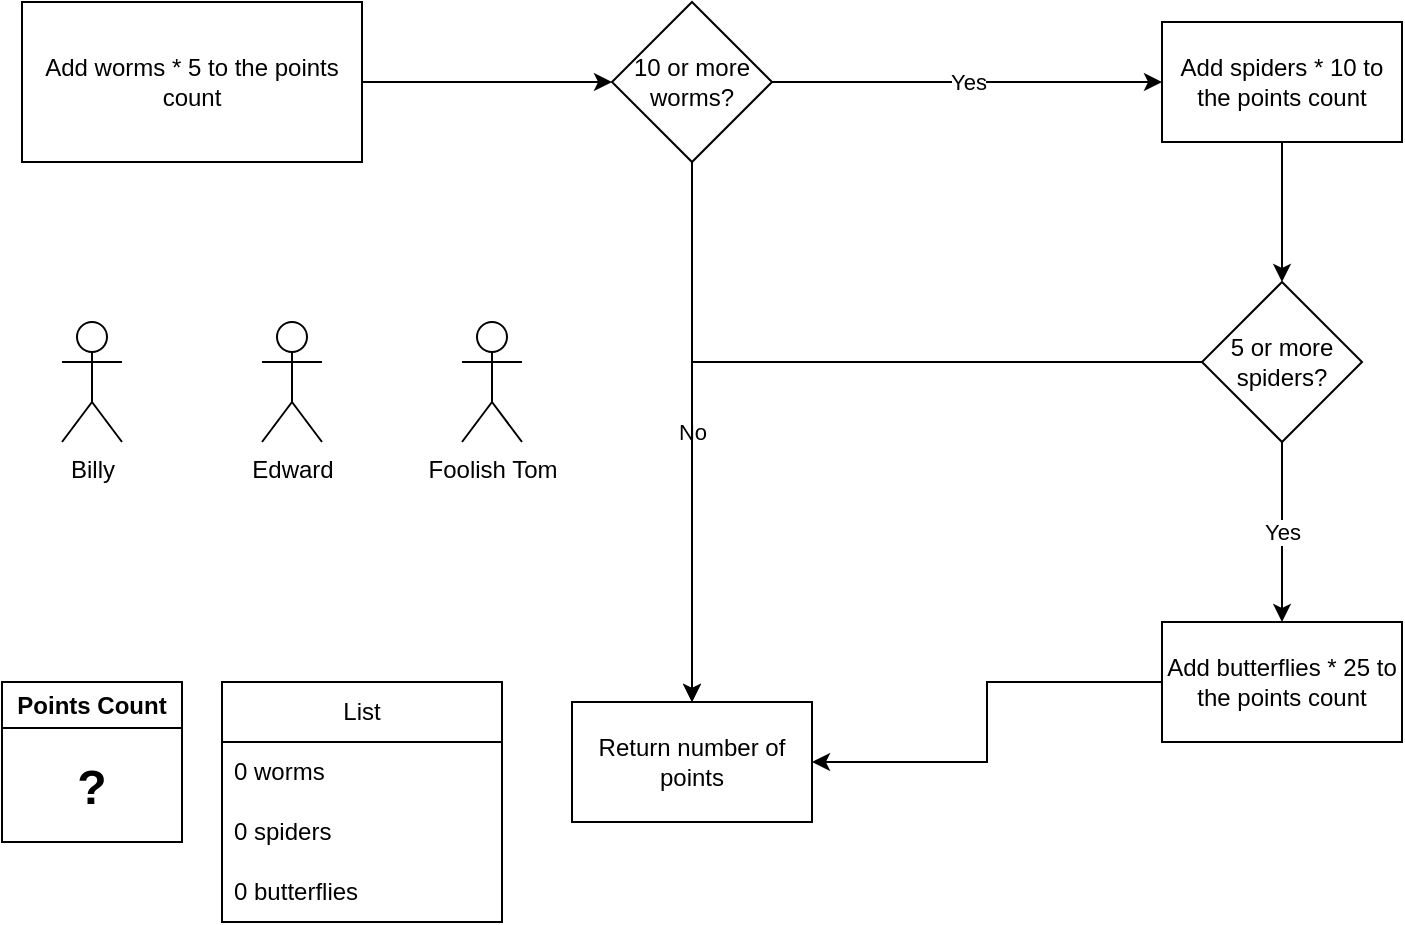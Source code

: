 <mxfile version="26.2.14">
  <diagram name="Page-1" id="ZUTDrcXQG3WzsZaQFEPb">
    <mxGraphModel dx="818" dy="528" grid="1" gridSize="10" guides="1" tooltips="1" connect="1" arrows="1" fold="1" page="1" pageScale="1" pageWidth="850" pageHeight="1100" math="0" shadow="0">
      <root>
        <mxCell id="0" />
        <mxCell id="1" parent="0" />
        <mxCell id="kF2uQDn-YzheYI1gUQzw-3" value="" style="edgeStyle=orthogonalEdgeStyle;rounded=0;orthogonalLoop=1;jettySize=auto;html=1;" parent="1" source="kF2uQDn-YzheYI1gUQzw-1" target="kF2uQDn-YzheYI1gUQzw-2" edge="1">
          <mxGeometry relative="1" as="geometry" />
        </mxCell>
        <mxCell id="kF2uQDn-YzheYI1gUQzw-1" value="Add worms * 5 to the points count" style="rounded=0;whiteSpace=wrap;html=1;" parent="1" vertex="1">
          <mxGeometry x="60" y="60" width="170" height="80" as="geometry" />
        </mxCell>
        <mxCell id="kF2uQDn-YzheYI1gUQzw-6" value="Yes" style="edgeStyle=orthogonalEdgeStyle;rounded=0;orthogonalLoop=1;jettySize=auto;html=1;" parent="1" source="kF2uQDn-YzheYI1gUQzw-2" target="kF2uQDn-YzheYI1gUQzw-5" edge="1">
          <mxGeometry relative="1" as="geometry" />
        </mxCell>
        <mxCell id="kF2uQDn-YzheYI1gUQzw-9" value="No" style="edgeStyle=orthogonalEdgeStyle;rounded=0;orthogonalLoop=1;jettySize=auto;html=1;" parent="1" source="kF2uQDn-YzheYI1gUQzw-2" target="kF2uQDn-YzheYI1gUQzw-8" edge="1">
          <mxGeometry relative="1" as="geometry" />
        </mxCell>
        <mxCell id="kF2uQDn-YzheYI1gUQzw-2" value="10 or more worms?" style="rhombus;whiteSpace=wrap;html=1;rounded=0;" parent="1" vertex="1">
          <mxGeometry x="355" y="60" width="80" height="80" as="geometry" />
        </mxCell>
        <mxCell id="kF2uQDn-YzheYI1gUQzw-11" value="" style="edgeStyle=orthogonalEdgeStyle;rounded=0;orthogonalLoop=1;jettySize=auto;html=1;" parent="1" source="kF2uQDn-YzheYI1gUQzw-5" target="kF2uQDn-YzheYI1gUQzw-10" edge="1">
          <mxGeometry relative="1" as="geometry" />
        </mxCell>
        <mxCell id="kF2uQDn-YzheYI1gUQzw-5" value="Add spiders * 10 to the points count" style="whiteSpace=wrap;html=1;rounded=0;" parent="1" vertex="1">
          <mxGeometry x="630" y="70" width="120" height="60" as="geometry" />
        </mxCell>
        <mxCell id="kF2uQDn-YzheYI1gUQzw-8" value="Return number of points" style="whiteSpace=wrap;html=1;rounded=0;" parent="1" vertex="1">
          <mxGeometry x="335" y="410" width="120" height="60" as="geometry" />
        </mxCell>
        <mxCell id="kF2uQDn-YzheYI1gUQzw-13" value="Yes" style="edgeStyle=orthogonalEdgeStyle;rounded=0;orthogonalLoop=1;jettySize=auto;html=1;" parent="1" source="kF2uQDn-YzheYI1gUQzw-10" target="kF2uQDn-YzheYI1gUQzw-12" edge="1">
          <mxGeometry relative="1" as="geometry" />
        </mxCell>
        <mxCell id="kF2uQDn-YzheYI1gUQzw-15" style="edgeStyle=orthogonalEdgeStyle;rounded=0;orthogonalLoop=1;jettySize=auto;html=1;" parent="1" source="kF2uQDn-YzheYI1gUQzw-10" target="kF2uQDn-YzheYI1gUQzw-8" edge="1">
          <mxGeometry relative="1" as="geometry" />
        </mxCell>
        <mxCell id="kF2uQDn-YzheYI1gUQzw-10" value="5 or more spiders?" style="rhombus;whiteSpace=wrap;html=1;rounded=0;" parent="1" vertex="1">
          <mxGeometry x="650" y="200" width="80" height="80" as="geometry" />
        </mxCell>
        <mxCell id="kF2uQDn-YzheYI1gUQzw-16" style="edgeStyle=orthogonalEdgeStyle;rounded=0;orthogonalLoop=1;jettySize=auto;html=1;" parent="1" source="kF2uQDn-YzheYI1gUQzw-12" target="kF2uQDn-YzheYI1gUQzw-8" edge="1">
          <mxGeometry relative="1" as="geometry" />
        </mxCell>
        <mxCell id="kF2uQDn-YzheYI1gUQzw-12" value="Add butterflies * 25 to the points count" style="whiteSpace=wrap;html=1;rounded=0;" parent="1" vertex="1">
          <mxGeometry x="630" y="370" width="120" height="60" as="geometry" />
        </mxCell>
        <mxCell id="wlA2ypPNjkdhb9OlW4RC-1" value="Billy" style="shape=umlActor;verticalLabelPosition=bottom;verticalAlign=top;html=1;outlineConnect=0;" parent="1" vertex="1">
          <mxGeometry x="80" y="220" width="30" height="60" as="geometry" />
        </mxCell>
        <mxCell id="wlA2ypPNjkdhb9OlW4RC-7" value="Points Count" style="swimlane;whiteSpace=wrap;html=1;" parent="1" vertex="1">
          <mxGeometry x="50" y="400" width="90" height="80" as="geometry">
            <mxRectangle x="140" y="220" width="110" height="30" as="alternateBounds" />
          </mxGeometry>
        </mxCell>
        <mxCell id="wlA2ypPNjkdhb9OlW4RC-12" value="?" style="text;html=1;align=center;verticalAlign=middle;whiteSpace=wrap;rounded=0;fontSize=24;fontStyle=1" parent="wlA2ypPNjkdhb9OlW4RC-7" vertex="1">
          <mxGeometry x="10" y="25" width="70" height="55" as="geometry" />
        </mxCell>
        <mxCell id="wlA2ypPNjkdhb9OlW4RC-8" value="List" style="swimlane;fontStyle=0;childLayout=stackLayout;horizontal=1;startSize=30;horizontalStack=0;resizeParent=1;resizeParentMax=0;resizeLast=0;collapsible=1;marginBottom=0;whiteSpace=wrap;html=1;" parent="1" vertex="1">
          <mxGeometry x="160" y="400" width="140" height="120" as="geometry" />
        </mxCell>
        <mxCell id="wlA2ypPNjkdhb9OlW4RC-9" value="0 worms" style="text;strokeColor=none;fillColor=none;align=left;verticalAlign=middle;spacingLeft=4;spacingRight=4;overflow=hidden;points=[[0,0.5],[1,0.5]];portConstraint=eastwest;rotatable=0;whiteSpace=wrap;html=1;" parent="wlA2ypPNjkdhb9OlW4RC-8" vertex="1">
          <mxGeometry y="30" width="140" height="30" as="geometry" />
        </mxCell>
        <mxCell id="wlA2ypPNjkdhb9OlW4RC-10" value="0 spiders" style="text;strokeColor=none;fillColor=none;align=left;verticalAlign=middle;spacingLeft=4;spacingRight=4;overflow=hidden;points=[[0,0.5],[1,0.5]];portConstraint=eastwest;rotatable=0;whiteSpace=wrap;html=1;" parent="wlA2ypPNjkdhb9OlW4RC-8" vertex="1">
          <mxGeometry y="60" width="140" height="30" as="geometry" />
        </mxCell>
        <mxCell id="wlA2ypPNjkdhb9OlW4RC-11" value="0 butterflies" style="text;strokeColor=none;fillColor=none;align=left;verticalAlign=middle;spacingLeft=4;spacingRight=4;overflow=hidden;points=[[0,0.5],[1,0.5]];portConstraint=eastwest;rotatable=0;whiteSpace=wrap;html=1;" parent="wlA2ypPNjkdhb9OlW4RC-8" vertex="1">
          <mxGeometry y="90" width="140" height="30" as="geometry" />
        </mxCell>
        <mxCell id="wlA2ypPNjkdhb9OlW4RC-15" value="Edward" style="shape=umlActor;verticalLabelPosition=bottom;verticalAlign=top;html=1;outlineConnect=0;" parent="1" vertex="1">
          <mxGeometry x="180" y="220" width="30" height="60" as="geometry" />
        </mxCell>
        <mxCell id="wlA2ypPNjkdhb9OlW4RC-19" value="Foolish Tom" style="shape=umlActor;verticalLabelPosition=bottom;verticalAlign=top;html=1;outlineConnect=0;" parent="1" vertex="1">
          <mxGeometry x="280" y="220" width="30" height="60" as="geometry" />
        </mxCell>
      </root>
    </mxGraphModel>
  </diagram>
</mxfile>
